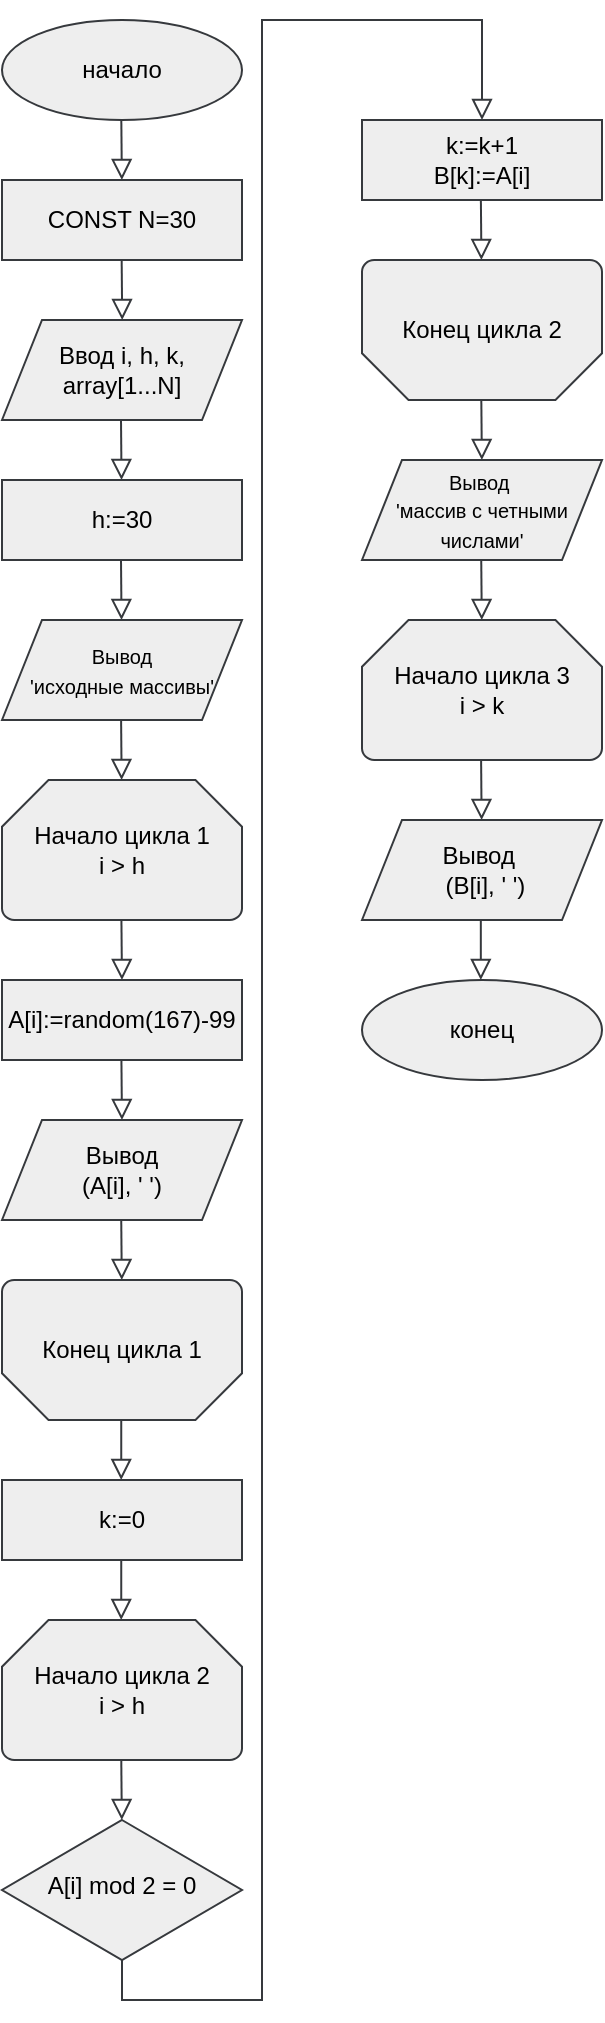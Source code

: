 <mxfile version="22.0.3" type="device">
  <diagram id="C5RBs43oDa-KdzZeNtuy" name="Page-1">
    <mxGraphModel dx="1478" dy="766" grid="1" gridSize="10" guides="1" tooltips="1" connect="1" arrows="1" fold="1" page="1" pageScale="1" pageWidth="827" pageHeight="1169" background="none" math="0" shadow="0">
      <root>
        <mxCell id="WIyWlLk6GJQsqaUBKTNV-0" />
        <mxCell id="WIyWlLk6GJQsqaUBKTNV-1" parent="WIyWlLk6GJQsqaUBKTNV-0" />
        <mxCell id="O6kwRCL_06sW0Yhjf2Mc-2" value="начало" style="ellipse;whiteSpace=wrap;html=1;strokeColor=#36393d;fillColor=#eeeeee;fontColor=#000000;" parent="WIyWlLk6GJQsqaUBKTNV-1" vertex="1">
          <mxGeometry x="-540" y="40" width="120" height="50" as="geometry" />
        </mxCell>
        <mxCell id="CJra_WSzJUt3smpGOyG3-4" value="Начало цикла 1&lt;br&gt;i &amp;gt; h" style="strokeWidth=1;html=1;shape=mxgraph.flowchart.loop_limit;whiteSpace=wrap;strokeColor=#36393d;fillColor=#eeeeee;fontColor=#000000;" parent="WIyWlLk6GJQsqaUBKTNV-1" vertex="1">
          <mxGeometry x="-540" y="420" width="120" height="70" as="geometry" />
        </mxCell>
        <mxCell id="CJra_WSzJUt3smpGOyG3-6" value="" style="rounded=0;html=1;jettySize=auto;orthogonalLoop=1;fontSize=11;endArrow=block;endFill=0;endSize=8;strokeWidth=1;shadow=0;labelBackgroundColor=none;edgeStyle=orthogonalEdgeStyle;strokeColor=#36393d;fillColor=#eeeeee;fontColor=#000000;" parent="WIyWlLk6GJQsqaUBKTNV-1" edge="1">
          <mxGeometry relative="1" as="geometry">
            <mxPoint x="-480.5" y="240" as="sourcePoint" />
            <mxPoint x="-480.23" y="270" as="targetPoint" />
          </mxGeometry>
        </mxCell>
        <mxCell id="CJra_WSzJUt3smpGOyG3-8" value="Ввод i, h, k,&lt;br&gt;array[1...N]" style="shape=parallelogram;perimeter=parallelogramPerimeter;whiteSpace=wrap;html=1;fixedSize=1;strokeColor=#36393d;fillColor=#eeeeee;fontColor=#000000;" parent="WIyWlLk6GJQsqaUBKTNV-1" vertex="1">
          <mxGeometry x="-540" y="190" width="120" height="50" as="geometry" />
        </mxCell>
        <mxCell id="CJra_WSzJUt3smpGOyG3-32" value="" style="rounded=0;html=1;jettySize=auto;orthogonalLoop=1;fontSize=11;endArrow=block;endFill=0;endSize=8;strokeWidth=1;shadow=0;labelBackgroundColor=none;edgeStyle=orthogonalEdgeStyle;strokeColor=#36393d;fillColor=#eeeeee;fontColor=#000000;" parent="WIyWlLk6GJQsqaUBKTNV-1" edge="1">
          <mxGeometry relative="1" as="geometry">
            <mxPoint x="-480.34" y="90" as="sourcePoint" />
            <mxPoint x="-480.07" y="120" as="targetPoint" />
          </mxGeometry>
        </mxCell>
        <mxCell id="CJra_WSzJUt3smpGOyG3-35" value="" style="rounded=0;html=1;jettySize=auto;orthogonalLoop=1;fontSize=11;endArrow=block;endFill=0;endSize=8;strokeWidth=1;shadow=0;labelBackgroundColor=none;edgeStyle=orthogonalEdgeStyle;strokeColor=#36393d;fillColor=#eeeeee;fontColor=#000000;" parent="WIyWlLk6GJQsqaUBKTNV-1" edge="1">
          <mxGeometry relative="1" as="geometry">
            <mxPoint x="-480.17" y="160" as="sourcePoint" />
            <mxPoint x="-479.9" y="190" as="targetPoint" />
          </mxGeometry>
        </mxCell>
        <mxCell id="Kg9K-jLbq-SvP9runcIR-1" value="" style="rounded=0;html=1;jettySize=auto;orthogonalLoop=1;fontSize=11;endArrow=block;endFill=0;endSize=8;strokeWidth=1;shadow=0;labelBackgroundColor=none;edgeStyle=orthogonalEdgeStyle;strokeColor=#36393d;fillColor=#eeeeee;fontColor=#000000;" parent="WIyWlLk6GJQsqaUBKTNV-1" edge="1">
          <mxGeometry relative="1" as="geometry">
            <mxPoint x="-480.5" y="310" as="sourcePoint" />
            <mxPoint x="-480.23" y="340" as="targetPoint" />
          </mxGeometry>
        </mxCell>
        <mxCell id="Kg9K-jLbq-SvP9runcIR-3" value="" style="rounded=0;html=1;jettySize=auto;orthogonalLoop=1;fontSize=11;endArrow=block;endFill=0;endSize=8;strokeWidth=1;shadow=0;labelBackgroundColor=none;edgeStyle=orthogonalEdgeStyle;strokeColor=#36393d;fillColor=#eeeeee;fontColor=#000000;" parent="WIyWlLk6GJQsqaUBKTNV-1" edge="1">
          <mxGeometry relative="1" as="geometry">
            <mxPoint x="-480.45" y="390" as="sourcePoint" />
            <mxPoint x="-480.18" y="420" as="targetPoint" />
          </mxGeometry>
        </mxCell>
        <mxCell id="Kg9K-jLbq-SvP9runcIR-17" value="" style="rounded=0;html=1;jettySize=auto;orthogonalLoop=1;fontSize=11;endArrow=block;endFill=0;endSize=8;strokeWidth=1;shadow=0;labelBackgroundColor=none;edgeStyle=orthogonalEdgeStyle;strokeColor=#36393d;fillColor=#eeeeee;fontColor=#000000;" parent="WIyWlLk6GJQsqaUBKTNV-1" edge="1">
          <mxGeometry relative="1" as="geometry">
            <mxPoint x="-480.38" y="740" as="sourcePoint" />
            <mxPoint x="-480.38" y="770" as="targetPoint" />
          </mxGeometry>
        </mxCell>
        <mxCell id="Kg9K-jLbq-SvP9runcIR-18" value="конец" style="ellipse;whiteSpace=wrap;html=1;strokeColor=#36393d;fillColor=#eeeeee;fontColor=#000000;" parent="WIyWlLk6GJQsqaUBKTNV-1" vertex="1">
          <mxGeometry x="-360" y="520" width="120" height="50" as="geometry" />
        </mxCell>
        <mxCell id="SMtHybRJAJT8ehfguQuV-0" value="CONST N=30" style="rounded=0;whiteSpace=wrap;html=1;strokeColor=#36393d;fillColor=#eeeeee;fontColor=#000000;" parent="WIyWlLk6GJQsqaUBKTNV-1" vertex="1">
          <mxGeometry x="-540" y="120" width="120" height="40" as="geometry" />
        </mxCell>
        <mxCell id="SMtHybRJAJT8ehfguQuV-1" value="h:=30" style="rounded=0;whiteSpace=wrap;html=1;strokeColor=#36393d;fillColor=#eeeeee;fontColor=#000000;" parent="WIyWlLk6GJQsqaUBKTNV-1" vertex="1">
          <mxGeometry x="-540" y="270" width="120" height="40" as="geometry" />
        </mxCell>
        <mxCell id="SMtHybRJAJT8ehfguQuV-10" value="Конец цикла 1" style="strokeWidth=1;html=1;shape=mxgraph.flowchart.loop_limit;whiteSpace=wrap;strokeColor=#36393d;fillColor=#eeeeee;fontColor=#000000;direction=west;" parent="WIyWlLk6GJQsqaUBKTNV-1" vertex="1">
          <mxGeometry x="-540" y="670" width="120" height="70" as="geometry" />
        </mxCell>
        <mxCell id="SMtHybRJAJT8ehfguQuV-19" value="&lt;font style=&quot;font-size: 10px;&quot;&gt;Вывод&amp;nbsp;&lt;br&gt;&lt;font style=&quot;&quot;&gt;&#39;массив с четными числами&#39;&lt;/font&gt;&lt;/font&gt;" style="shape=parallelogram;perimeter=parallelogramPerimeter;whiteSpace=wrap;html=1;fixedSize=1;strokeColor=#36393d;fillColor=#eeeeee;fontColor=#000000;" parent="WIyWlLk6GJQsqaUBKTNV-1" vertex="1">
          <mxGeometry x="-360" y="260" width="120" height="50" as="geometry" />
        </mxCell>
        <mxCell id="SMtHybRJAJT8ehfguQuV-20" value="" style="rounded=0;html=1;jettySize=auto;orthogonalLoop=1;fontSize=11;endArrow=block;endFill=0;endSize=8;strokeWidth=1;shadow=0;labelBackgroundColor=none;edgeStyle=orthogonalEdgeStyle;strokeColor=#36393d;fillColor=#eeeeee;fontColor=#000000;" parent="WIyWlLk6GJQsqaUBKTNV-1" edge="1">
          <mxGeometry relative="1" as="geometry">
            <mxPoint x="-480.38" y="810" as="sourcePoint" />
            <mxPoint x="-480.38" y="840" as="targetPoint" />
          </mxGeometry>
        </mxCell>
        <mxCell id="2xioK6IHDwXSdCJLh5u1-1" value="&lt;font style=&quot;font-size: 10px;&quot;&gt;Вывод &lt;br&gt;&#39;исходные массивы&#39;&lt;/font&gt;" style="shape=parallelogram;perimeter=parallelogramPerimeter;whiteSpace=wrap;html=1;fixedSize=1;strokeColor=#36393d;fillColor=#eeeeee;fontColor=#000000;" parent="WIyWlLk6GJQsqaUBKTNV-1" vertex="1">
          <mxGeometry x="-540" y="340" width="120" height="50" as="geometry" />
        </mxCell>
        <mxCell id="2xioK6IHDwXSdCJLh5u1-2" value="" style="rounded=0;html=1;jettySize=auto;orthogonalLoop=1;fontSize=11;endArrow=block;endFill=0;endSize=8;strokeWidth=1;shadow=0;labelBackgroundColor=none;edgeStyle=orthogonalEdgeStyle;strokeColor=#36393d;fillColor=#eeeeee;fontColor=#000000;" parent="WIyWlLk6GJQsqaUBKTNV-1" edge="1">
          <mxGeometry relative="1" as="geometry">
            <mxPoint x="-480.38" y="640" as="sourcePoint" />
            <mxPoint x="-480.11" y="670" as="targetPoint" />
          </mxGeometry>
        </mxCell>
        <mxCell id="2xioK6IHDwXSdCJLh5u1-4" value="" style="rounded=0;html=1;jettySize=auto;orthogonalLoop=1;fontSize=11;endArrow=block;endFill=0;endSize=8;strokeWidth=1;shadow=0;labelBackgroundColor=none;edgeStyle=orthogonalEdgeStyle;strokeColor=#36393d;fillColor=#eeeeee;fontColor=#000000;" parent="WIyWlLk6GJQsqaUBKTNV-1" edge="1">
          <mxGeometry relative="1" as="geometry">
            <mxPoint x="-480.29" y="560" as="sourcePoint" />
            <mxPoint x="-480.02" y="590" as="targetPoint" />
          </mxGeometry>
        </mxCell>
        <mxCell id="2xioK6IHDwXSdCJLh5u1-5" value="" style="rounded=0;html=1;jettySize=auto;orthogonalLoop=1;fontSize=11;endArrow=block;endFill=0;endSize=8;strokeWidth=1;shadow=0;labelBackgroundColor=none;edgeStyle=orthogonalEdgeStyle;strokeColor=#36393d;fillColor=#eeeeee;fontColor=#000000;" parent="WIyWlLk6GJQsqaUBKTNV-1" edge="1">
          <mxGeometry relative="1" as="geometry">
            <mxPoint x="-480.29" y="490" as="sourcePoint" />
            <mxPoint x="-480.02" y="520" as="targetPoint" />
          </mxGeometry>
        </mxCell>
        <mxCell id="2xioK6IHDwXSdCJLh5u1-9" value="" style="rounded=0;html=1;jettySize=auto;orthogonalLoop=1;fontSize=11;endArrow=block;endFill=0;endSize=8;strokeWidth=1;shadow=0;labelBackgroundColor=none;edgeStyle=orthogonalEdgeStyle;strokeColor=#36393d;fillColor=#eeeeee;fontColor=#000000;" parent="WIyWlLk6GJQsqaUBKTNV-1" edge="1">
          <mxGeometry relative="1" as="geometry">
            <mxPoint x="-300.34" y="230" as="sourcePoint" />
            <mxPoint x="-300.07" y="260" as="targetPoint" />
          </mxGeometry>
        </mxCell>
        <mxCell id="2xioK6IHDwXSdCJLh5u1-13" value="A[i]:=random(167)-99" style="rounded=0;whiteSpace=wrap;html=1;strokeColor=#36393d;fillColor=#eeeeee;fontColor=#000000;" parent="WIyWlLk6GJQsqaUBKTNV-1" vertex="1">
          <mxGeometry x="-540" y="520" width="120" height="40" as="geometry" />
        </mxCell>
        <mxCell id="2xioK6IHDwXSdCJLh5u1-15" value="k:=0" style="rounded=0;whiteSpace=wrap;html=1;strokeColor=#36393d;fillColor=#eeeeee;fontColor=#000000;" parent="WIyWlLk6GJQsqaUBKTNV-1" vertex="1">
          <mxGeometry x="-540" y="770" width="120" height="40" as="geometry" />
        </mxCell>
        <mxCell id="BOUWuCyAhoZnOv69WV6i-0" value="Начало цикла 2&lt;br&gt;i &amp;gt; h" style="strokeWidth=1;html=1;shape=mxgraph.flowchart.loop_limit;whiteSpace=wrap;strokeColor=#36393d;fillColor=#eeeeee;fontColor=#000000;" parent="WIyWlLk6GJQsqaUBKTNV-1" vertex="1">
          <mxGeometry x="-540" y="840" width="120" height="70" as="geometry" />
        </mxCell>
        <mxCell id="BOUWuCyAhoZnOv69WV6i-1" value="&lt;font style=&quot;&quot;&gt;&lt;font style=&quot;font-size: 12px;&quot;&gt;Вывод &lt;br&gt;(A[i], &#39; &#39;)&lt;/font&gt;&lt;br&gt;&lt;/font&gt;" style="shape=parallelogram;perimeter=parallelogramPerimeter;whiteSpace=wrap;html=1;fixedSize=1;strokeColor=#36393d;fillColor=#eeeeee;fontColor=#000000;" parent="WIyWlLk6GJQsqaUBKTNV-1" vertex="1">
          <mxGeometry x="-540" y="590" width="120" height="50" as="geometry" />
        </mxCell>
        <mxCell id="BOUWuCyAhoZnOv69WV6i-3" value="" style="rounded=0;html=1;jettySize=auto;orthogonalLoop=1;fontSize=11;endArrow=block;endFill=0;endSize=8;strokeWidth=1;shadow=0;labelBackgroundColor=none;edgeStyle=orthogonalEdgeStyle;strokeColor=#36393d;fillColor=#eeeeee;fontColor=#000000;" parent="WIyWlLk6GJQsqaUBKTNV-1" edge="1">
          <mxGeometry relative="1" as="geometry">
            <mxPoint x="-480.0" y="1010" as="sourcePoint" />
            <mxPoint x="-300" y="90" as="targetPoint" />
            <Array as="points">
              <mxPoint x="-480" y="1030" />
              <mxPoint x="-410" y="1030" />
              <mxPoint x="-410" y="40" />
              <mxPoint x="-300" y="40" />
            </Array>
          </mxGeometry>
        </mxCell>
        <mxCell id="BOUWuCyAhoZnOv69WV6i-4" value="&lt;div&gt;k:=k+1&lt;/div&gt;&lt;div&gt;&lt;span style=&quot;background-color: initial;&quot;&gt;B[k]:=A[i]&lt;/span&gt;&lt;/div&gt;" style="rounded=0;whiteSpace=wrap;html=1;strokeColor=#36393d;fillColor=#eeeeee;fontColor=#000000;" parent="WIyWlLk6GJQsqaUBKTNV-1" vertex="1">
          <mxGeometry x="-360" y="90" width="120" height="40" as="geometry" />
        </mxCell>
        <mxCell id="BOUWuCyAhoZnOv69WV6i-5" value="" style="rounded=0;html=1;jettySize=auto;orthogonalLoop=1;fontSize=11;endArrow=block;endFill=0;endSize=8;strokeWidth=1;shadow=0;labelBackgroundColor=none;edgeStyle=orthogonalEdgeStyle;strokeColor=#36393d;fillColor=#eeeeee;fontColor=#000000;" parent="WIyWlLk6GJQsqaUBKTNV-1" edge="1">
          <mxGeometry relative="1" as="geometry">
            <mxPoint x="-300.56" y="130" as="sourcePoint" />
            <mxPoint x="-300.29" y="160" as="targetPoint" />
          </mxGeometry>
        </mxCell>
        <mxCell id="BOUWuCyAhoZnOv69WV6i-6" value="Конец цикла 2" style="strokeWidth=1;html=1;shape=mxgraph.flowchart.loop_limit;whiteSpace=wrap;strokeColor=#36393d;fillColor=#eeeeee;fontColor=#000000;direction=west;" parent="WIyWlLk6GJQsqaUBKTNV-1" vertex="1">
          <mxGeometry x="-360" y="160" width="120" height="70" as="geometry" />
        </mxCell>
        <mxCell id="BOUWuCyAhoZnOv69WV6i-7" value="" style="rounded=0;html=1;jettySize=auto;orthogonalLoop=1;fontSize=11;endArrow=block;endFill=0;endSize=8;strokeWidth=1;shadow=0;labelBackgroundColor=none;edgeStyle=orthogonalEdgeStyle;strokeColor=#36393d;fillColor=#eeeeee;fontColor=#000000;" parent="WIyWlLk6GJQsqaUBKTNV-1" edge="1">
          <mxGeometry relative="1" as="geometry">
            <mxPoint x="-300.38" y="310" as="sourcePoint" />
            <mxPoint x="-300.11" y="340" as="targetPoint" />
          </mxGeometry>
        </mxCell>
        <mxCell id="BOUWuCyAhoZnOv69WV6i-8" value="Начало цикла 3&lt;br&gt;i &amp;gt; k" style="strokeWidth=1;html=1;shape=mxgraph.flowchart.loop_limit;whiteSpace=wrap;strokeColor=#36393d;fillColor=#eeeeee;fontColor=#000000;" parent="WIyWlLk6GJQsqaUBKTNV-1" vertex="1">
          <mxGeometry x="-360" y="340" width="120" height="70" as="geometry" />
        </mxCell>
        <mxCell id="BOUWuCyAhoZnOv69WV6i-10" value="" style="rounded=0;html=1;jettySize=auto;orthogonalLoop=1;fontSize=11;endArrow=block;endFill=0;endSize=8;strokeWidth=1;shadow=0;labelBackgroundColor=none;edgeStyle=orthogonalEdgeStyle;strokeColor=#36393d;fillColor=#eeeeee;fontColor=#000000;" parent="WIyWlLk6GJQsqaUBKTNV-1" edge="1">
          <mxGeometry relative="1" as="geometry">
            <mxPoint x="-300.45" y="410" as="sourcePoint" />
            <mxPoint x="-300.18" y="440" as="targetPoint" />
          </mxGeometry>
        </mxCell>
        <mxCell id="YE0YYtaghOAApN1b9zoq-5" value="A[i] mod 2 = 0" style="rhombus;whiteSpace=wrap;html=1;shadow=0;fontFamily=Helvetica;fontSize=12;align=center;strokeWidth=1;spacing=6;spacingTop=-4;strokeColor=#36393d;fillColor=#eeeeee;fontColor=#000000;" parent="WIyWlLk6GJQsqaUBKTNV-1" vertex="1">
          <mxGeometry x="-540" y="940" width="120" height="70" as="geometry" />
        </mxCell>
        <mxCell id="YE0YYtaghOAApN1b9zoq-6" value="" style="rounded=0;html=1;jettySize=auto;orthogonalLoop=1;fontSize=11;endArrow=block;endFill=0;endSize=8;strokeWidth=1;shadow=0;labelBackgroundColor=none;edgeStyle=orthogonalEdgeStyle;strokeColor=#36393d;fillColor=#eeeeee;fontColor=#000000;" parent="WIyWlLk6GJQsqaUBKTNV-1" edge="1">
          <mxGeometry relative="1" as="geometry">
            <mxPoint x="-480.36" y="910" as="sourcePoint" />
            <mxPoint x="-480.09" y="940" as="targetPoint" />
          </mxGeometry>
        </mxCell>
        <mxCell id="YE0YYtaghOAApN1b9zoq-7" value="Вывод&amp;nbsp;&lt;br&gt;&amp;nbsp;(B[i], &#39; &#39;)" style="shape=parallelogram;perimeter=parallelogramPerimeter;whiteSpace=wrap;html=1;fixedSize=1;strokeColor=#36393d;fillColor=#eeeeee;fontColor=#000000;" parent="WIyWlLk6GJQsqaUBKTNV-1" vertex="1">
          <mxGeometry x="-360" y="440" width="120" height="50" as="geometry" />
        </mxCell>
        <mxCell id="YE0YYtaghOAApN1b9zoq-12" value="" style="rounded=0;html=1;jettySize=auto;orthogonalLoop=1;fontSize=11;endArrow=block;endFill=0;endSize=8;strokeWidth=1;shadow=0;labelBackgroundColor=none;edgeStyle=orthogonalEdgeStyle;strokeColor=#36393d;fillColor=#eeeeee;fontColor=#000000;" parent="WIyWlLk6GJQsqaUBKTNV-1" edge="1">
          <mxGeometry relative="1" as="geometry">
            <mxPoint x="-300.59" y="490" as="sourcePoint" />
            <mxPoint x="-300.59" y="520" as="targetPoint" />
          </mxGeometry>
        </mxCell>
      </root>
    </mxGraphModel>
  </diagram>
</mxfile>
